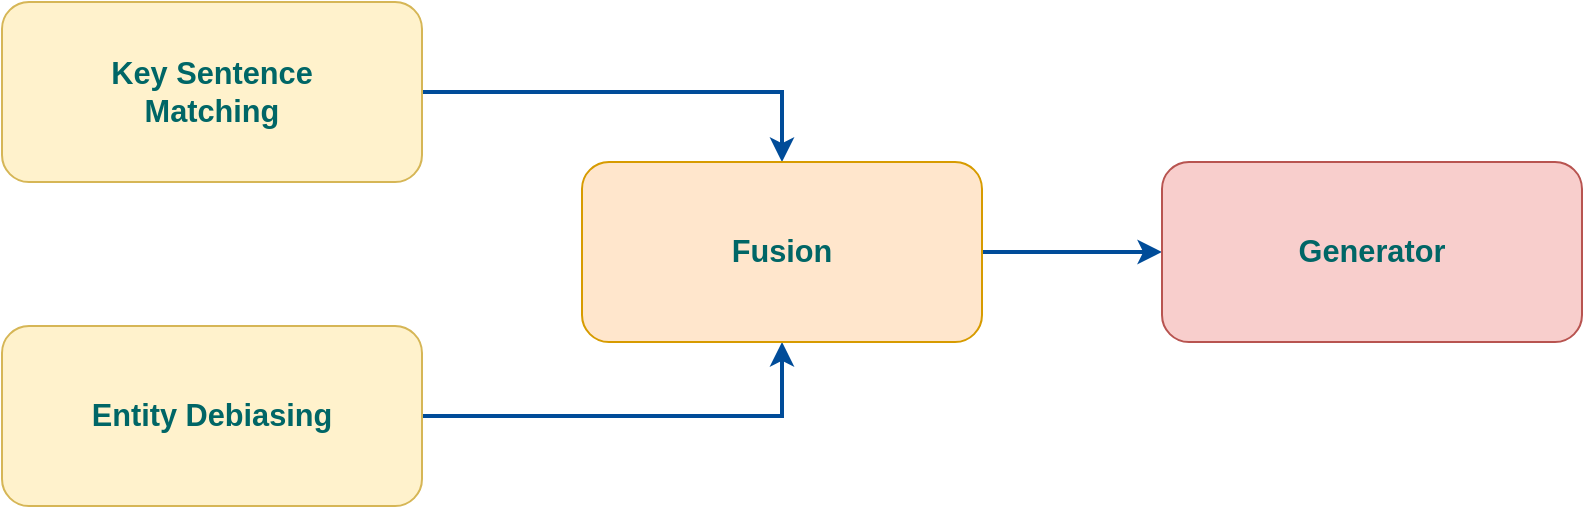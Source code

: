 <mxfile version="20.5.1" type="github">
  <diagram id="L-MYgFU7t1Wd9B6l5E1I" name="第 1 页">
    <mxGraphModel dx="1732" dy="876" grid="1" gridSize="10" guides="1" tooltips="1" connect="1" arrows="1" fold="1" page="1" pageScale="1" pageWidth="1169" pageHeight="827" math="0" shadow="0">
      <root>
        <mxCell id="0" />
        <mxCell id="1" parent="0" />
        <mxCell id="GGLP2LOhdoPwG8EAP_vs-7" style="edgeStyle=orthogonalEdgeStyle;rounded=0;orthogonalLoop=1;jettySize=auto;html=1;exitX=1;exitY=0.5;exitDx=0;exitDy=0;entryX=0.5;entryY=0;entryDx=0;entryDy=0;fontSize=15.36;fontColor=#006666;strokeWidth=2;strokeColor=#004C99;" edge="1" parent="1" source="GGLP2LOhdoPwG8EAP_vs-1" target="GGLP2LOhdoPwG8EAP_vs-5">
          <mxGeometry relative="1" as="geometry" />
        </mxCell>
        <mxCell id="GGLP2LOhdoPwG8EAP_vs-1" value="&lt;div style=&quot;font-size: 15.36px;&quot; data-docx-has-block-data=&quot;false&quot; data-page-id=&quot;I2OPd06UgoXwHoxmGDJclGKunMc&quot;&gt;&lt;div style=&quot;font-size: 15.36px;&quot; class=&quot;old-record-id-Yy6udGUAGoeq4YxWGWgc8CmznAh&quot;&gt;&lt;strong style=&quot;font-size: 15.36px;&quot;&gt;&lt;font style=&quot;font-size: 15.36px;&quot; color=&quot;#006666&quot;&gt;Key Sentence&lt;/font&gt;&lt;/strong&gt;&lt;/div&gt;&lt;div style=&quot;font-size: 15.36px;&quot; class=&quot;old-record-id-Yy6udGUAGoeq4YxWGWgc8CmznAh&quot;&gt;&lt;div style=&quot;font-size: 15.36px;&quot;&gt;&lt;div style=&quot;font-size: 15.36px;&quot;&gt;&lt;strong style=&quot;font-size: 15.36px;&quot;&gt;&lt;font style=&quot;font-size: 15.36px;&quot; color=&quot;#006666&quot;&gt;Matching&lt;/font&gt;&lt;/strong&gt;&lt;/div&gt;&lt;/div&gt;&lt;/div&gt;&lt;/div&gt;&lt;font style=&quot;font-size: 15.36px;&quot; color=&quot;#006666&quot;&gt;&lt;span style=&quot;text-align: start;&quot; class=&quot;lark-record-clipboard&quot; data-lark-record-format=&quot;docx/text&quot; data-lark-record-data=&quot;{&amp;quot;rootId&amp;quot;:&amp;quot;I2OPd06UgoXwHoxmGDJclGKunMc&amp;quot;,&amp;quot;text&amp;quot;:{&amp;quot;initialAttributedTexts&amp;quot;:{&amp;quot;text&amp;quot;:{&amp;quot;0&amp;quot;:&amp;quot;Key Sentence Matching&amp;quot;},&amp;quot;attribs&amp;quot;:{&amp;quot;0&amp;quot;:&amp;quot;*1*0+l&amp;quot;}},&amp;quot;apool&amp;quot;:{&amp;quot;numToAttrib&amp;quot;:{&amp;quot;0&amp;quot;:[&amp;quot;bold&amp;quot;,&amp;quot;true&amp;quot;],&amp;quot;1&amp;quot;:[&amp;quot;author&amp;quot;,&amp;quot;7121335665014407196&amp;quot;]},&amp;quot;nextNum&amp;quot;:2}},&amp;quot;type&amp;quot;:&amp;quot;text&amp;quot;,&amp;quot;referenceRecordMap&amp;quot;:{},&amp;quot;extra&amp;quot;:{&amp;quot;mention_page_title&amp;quot;:{},&amp;quot;external_mention_url&amp;quot;:{}},&amp;quot;isKeepQuoteContainer&amp;quot;:false,&amp;quot;isFromCode&amp;quot;:false,&amp;quot;isCut&amp;quot;:false}&quot;&gt;&lt;/span&gt;&lt;/font&gt;" style="rounded=1;whiteSpace=wrap;html=1;fillColor=#fff2cc;strokeColor=#d6b656;" vertex="1" parent="1">
          <mxGeometry x="200" y="210" width="210" height="90" as="geometry" />
        </mxCell>
        <mxCell id="GGLP2LOhdoPwG8EAP_vs-8" style="edgeStyle=orthogonalEdgeStyle;rounded=0;orthogonalLoop=1;jettySize=auto;html=1;exitX=1;exitY=0.5;exitDx=0;exitDy=0;entryX=0.5;entryY=1;entryDx=0;entryDy=0;fontSize=15.36;fontColor=#006666;strokeWidth=2;strokeColor=#004C99;" edge="1" parent="1" source="GGLP2LOhdoPwG8EAP_vs-3" target="GGLP2LOhdoPwG8EAP_vs-5">
          <mxGeometry relative="1" as="geometry" />
        </mxCell>
        <mxCell id="GGLP2LOhdoPwG8EAP_vs-3" value="&lt;div style=&quot;font-size: 15.36px;&quot; data-docx-has-block-data=&quot;false&quot; data-page-id=&quot;I2OPd06UgoXwHoxmGDJclGKunMc&quot;&gt;&lt;div style=&quot;font-size: 15.36px;&quot; class=&quot;old-record-id-Yy6udGUAGoeq4YxWGWgc8CmznAh&quot;&gt;&lt;font color=&quot;#006666&quot;&gt;&lt;span style=&quot;caret-color: rgb(0, 102, 102);&quot;&gt;&lt;b&gt;Entity Debiasing&lt;/b&gt;&lt;/span&gt;&lt;/font&gt;&lt;/div&gt;&lt;/div&gt;" style="rounded=1;whiteSpace=wrap;html=1;fillColor=#fff2cc;strokeColor=#d6b656;" vertex="1" parent="1">
          <mxGeometry x="200" y="372" width="210" height="90" as="geometry" />
        </mxCell>
        <mxCell id="GGLP2LOhdoPwG8EAP_vs-9" style="edgeStyle=orthogonalEdgeStyle;rounded=0;orthogonalLoop=1;jettySize=auto;html=1;exitX=1;exitY=0.5;exitDx=0;exitDy=0;fontSize=15.36;fontColor=#006666;strokeWidth=2;strokeColor=#004C99;" edge="1" parent="1" source="GGLP2LOhdoPwG8EAP_vs-5" target="GGLP2LOhdoPwG8EAP_vs-6">
          <mxGeometry relative="1" as="geometry" />
        </mxCell>
        <mxCell id="GGLP2LOhdoPwG8EAP_vs-5" value="&lt;div style=&quot;font-size: 15.36px;&quot; data-docx-has-block-data=&quot;false&quot; data-page-id=&quot;I2OPd06UgoXwHoxmGDJclGKunMc&quot;&gt;&lt;div style=&quot;font-size: 15.36px;&quot; class=&quot;old-record-id-Yy6udGUAGoeq4YxWGWgc8CmznAh&quot;&gt;&lt;font color=&quot;#006666&quot;&gt;&lt;span style=&quot;caret-color: rgb(0, 102, 102);&quot;&gt;&lt;b&gt;Fusion&lt;/b&gt;&lt;/span&gt;&lt;/font&gt;&lt;/div&gt;&lt;/div&gt;" style="rounded=1;whiteSpace=wrap;html=1;fillColor=#ffe6cc;strokeColor=#d79b00;" vertex="1" parent="1">
          <mxGeometry x="490" y="290" width="200" height="90" as="geometry" />
        </mxCell>
        <mxCell id="GGLP2LOhdoPwG8EAP_vs-6" value="&lt;div style=&quot;font-size: 15.36px;&quot; data-docx-has-block-data=&quot;false&quot; data-page-id=&quot;I2OPd06UgoXwHoxmGDJclGKunMc&quot;&gt;&lt;div style=&quot;font-size: 15.36px;&quot; class=&quot;old-record-id-Yy6udGUAGoeq4YxWGWgc8CmznAh&quot;&gt;&lt;font color=&quot;#006666&quot;&gt;&lt;span style=&quot;caret-color: rgb(0, 102, 102);&quot;&gt;&lt;b&gt;Generator&lt;/b&gt;&lt;/span&gt;&lt;/font&gt;&lt;/div&gt;&lt;/div&gt;" style="rounded=1;whiteSpace=wrap;html=1;fillColor=#f8cecc;strokeColor=#b85450;" vertex="1" parent="1">
          <mxGeometry x="780" y="290" width="210" height="90" as="geometry" />
        </mxCell>
      </root>
    </mxGraphModel>
  </diagram>
</mxfile>
